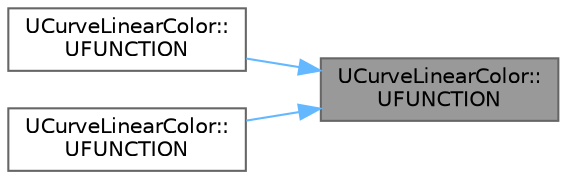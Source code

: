 digraph "UCurveLinearColor::UFUNCTION"
{
 // INTERACTIVE_SVG=YES
 // LATEX_PDF_SIZE
  bgcolor="transparent";
  edge [fontname=Helvetica,fontsize=10,labelfontname=Helvetica,labelfontsize=10];
  node [fontname=Helvetica,fontsize=10,shape=box,height=0.2,width=0.4];
  rankdir="RL";
  Node1 [id="Node000001",label="UCurveLinearColor::\lUFUNCTION",height=0.2,width=0.4,color="gray40", fillcolor="grey60", style="filled", fontcolor="black",tooltip=" "];
  Node1 -> Node2 [id="edge1_Node000001_Node000002",dir="back",color="steelblue1",style="solid",tooltip=" "];
  Node2 [id="Node000002",label="UCurveLinearColor::\lUFUNCTION",height=0.2,width=0.4,color="grey40", fillcolor="white", style="filled",URL="$d9/d7a/classUCurveLinearColor.html#afd41ff12b2a9d86566b413c4ad47988d",tooltip=" "];
  Node1 -> Node3 [id="edge2_Node000001_Node000003",dir="back",color="steelblue1",style="solid",tooltip=" "];
  Node3 [id="Node000003",label="UCurveLinearColor::\lUFUNCTION",height=0.2,width=0.4,color="grey40", fillcolor="white", style="filled",URL="$d9/d7a/classUCurveLinearColor.html#ac328ff7c00efd525e93e72511bacb84b",tooltip=" "];
}
